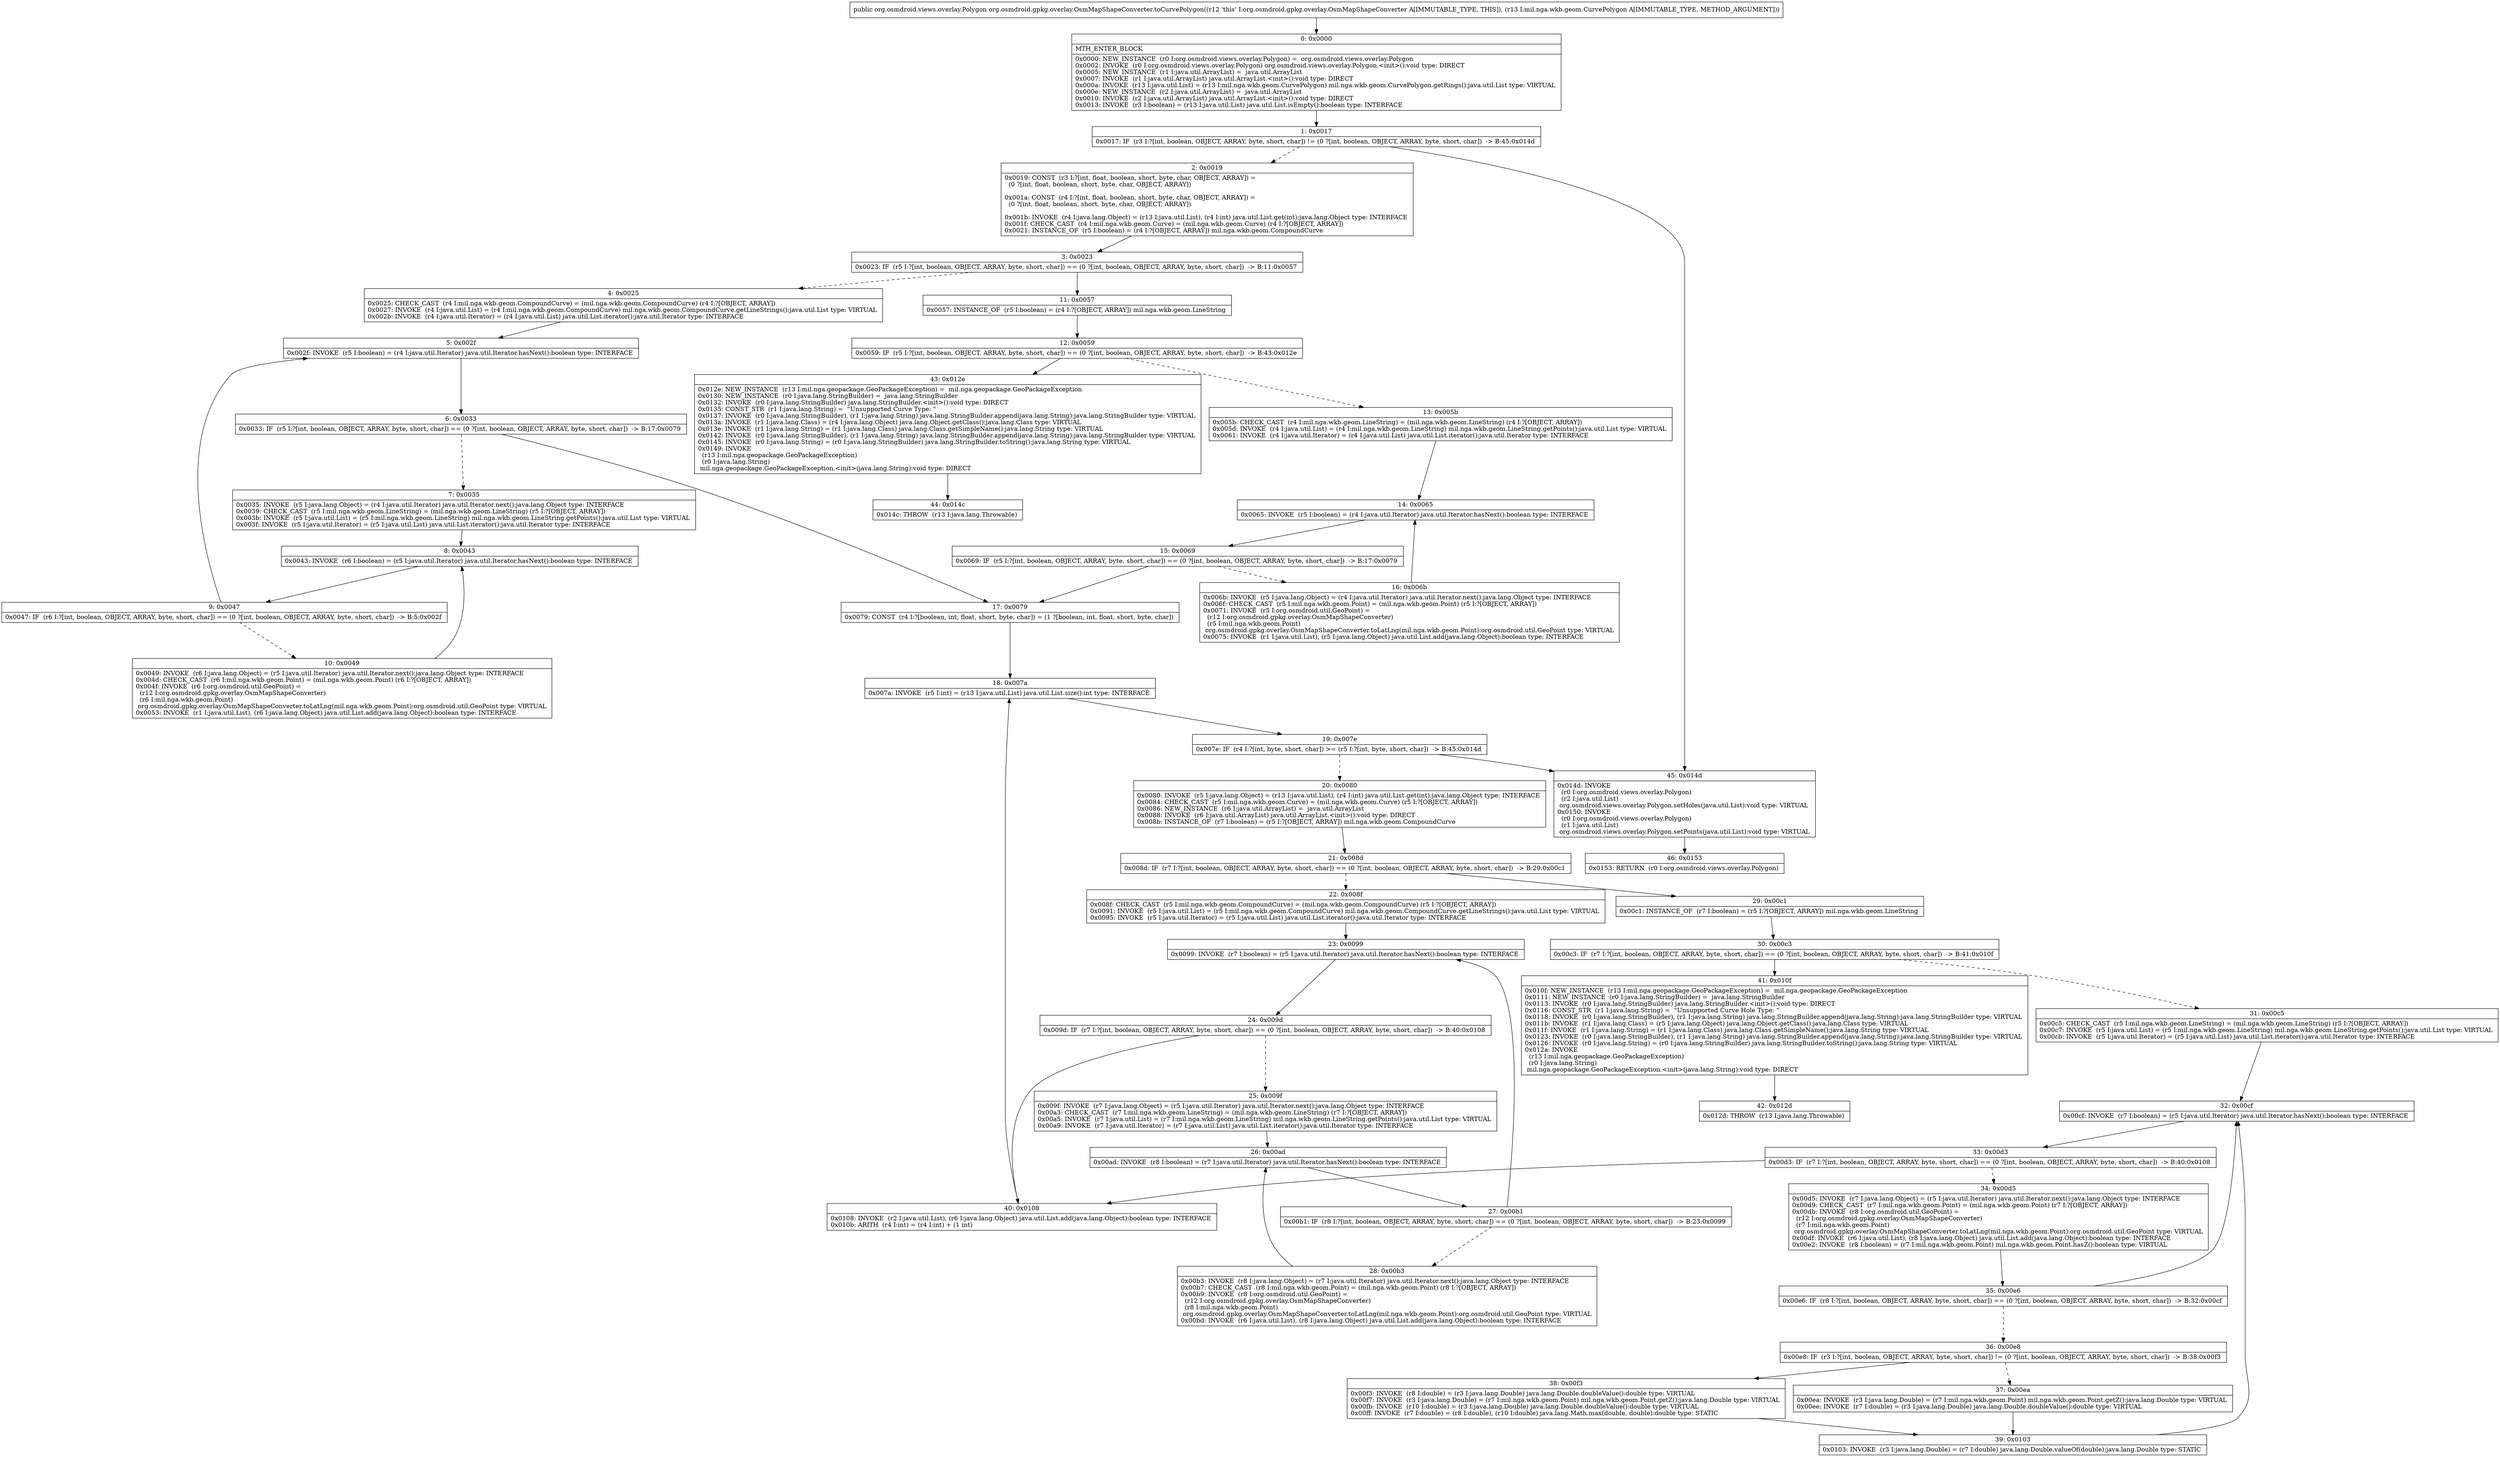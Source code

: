 digraph "CFG fororg.osmdroid.gpkg.overlay.OsmMapShapeConverter.toCurvePolygon(Lmil\/nga\/wkb\/geom\/CurvePolygon;)Lorg\/osmdroid\/views\/overlay\/Polygon;" {
Node_0 [shape=record,label="{0\:\ 0x0000|MTH_ENTER_BLOCK\l|0x0000: NEW_INSTANCE  (r0 I:org.osmdroid.views.overlay.Polygon) =  org.osmdroid.views.overlay.Polygon \l0x0002: INVOKE  (r0 I:org.osmdroid.views.overlay.Polygon) org.osmdroid.views.overlay.Polygon.\<init\>():void type: DIRECT \l0x0005: NEW_INSTANCE  (r1 I:java.util.ArrayList) =  java.util.ArrayList \l0x0007: INVOKE  (r1 I:java.util.ArrayList) java.util.ArrayList.\<init\>():void type: DIRECT \l0x000a: INVOKE  (r13 I:java.util.List) = (r13 I:mil.nga.wkb.geom.CurvePolygon) mil.nga.wkb.geom.CurvePolygon.getRings():java.util.List type: VIRTUAL \l0x000e: NEW_INSTANCE  (r2 I:java.util.ArrayList) =  java.util.ArrayList \l0x0010: INVOKE  (r2 I:java.util.ArrayList) java.util.ArrayList.\<init\>():void type: DIRECT \l0x0013: INVOKE  (r3 I:boolean) = (r13 I:java.util.List) java.util.List.isEmpty():boolean type: INTERFACE \l}"];
Node_1 [shape=record,label="{1\:\ 0x0017|0x0017: IF  (r3 I:?[int, boolean, OBJECT, ARRAY, byte, short, char]) != (0 ?[int, boolean, OBJECT, ARRAY, byte, short, char])  \-\> B:45:0x014d \l}"];
Node_2 [shape=record,label="{2\:\ 0x0019|0x0019: CONST  (r3 I:?[int, float, boolean, short, byte, char, OBJECT, ARRAY]) = \l  (0 ?[int, float, boolean, short, byte, char, OBJECT, ARRAY])\l \l0x001a: CONST  (r4 I:?[int, float, boolean, short, byte, char, OBJECT, ARRAY]) = \l  (0 ?[int, float, boolean, short, byte, char, OBJECT, ARRAY])\l \l0x001b: INVOKE  (r4 I:java.lang.Object) = (r13 I:java.util.List), (r4 I:int) java.util.List.get(int):java.lang.Object type: INTERFACE \l0x001f: CHECK_CAST  (r4 I:mil.nga.wkb.geom.Curve) = (mil.nga.wkb.geom.Curve) (r4 I:?[OBJECT, ARRAY]) \l0x0021: INSTANCE_OF  (r5 I:boolean) = (r4 I:?[OBJECT, ARRAY]) mil.nga.wkb.geom.CompoundCurve \l}"];
Node_3 [shape=record,label="{3\:\ 0x0023|0x0023: IF  (r5 I:?[int, boolean, OBJECT, ARRAY, byte, short, char]) == (0 ?[int, boolean, OBJECT, ARRAY, byte, short, char])  \-\> B:11:0x0057 \l}"];
Node_4 [shape=record,label="{4\:\ 0x0025|0x0025: CHECK_CAST  (r4 I:mil.nga.wkb.geom.CompoundCurve) = (mil.nga.wkb.geom.CompoundCurve) (r4 I:?[OBJECT, ARRAY]) \l0x0027: INVOKE  (r4 I:java.util.List) = (r4 I:mil.nga.wkb.geom.CompoundCurve) mil.nga.wkb.geom.CompoundCurve.getLineStrings():java.util.List type: VIRTUAL \l0x002b: INVOKE  (r4 I:java.util.Iterator) = (r4 I:java.util.List) java.util.List.iterator():java.util.Iterator type: INTERFACE \l}"];
Node_5 [shape=record,label="{5\:\ 0x002f|0x002f: INVOKE  (r5 I:boolean) = (r4 I:java.util.Iterator) java.util.Iterator.hasNext():boolean type: INTERFACE \l}"];
Node_6 [shape=record,label="{6\:\ 0x0033|0x0033: IF  (r5 I:?[int, boolean, OBJECT, ARRAY, byte, short, char]) == (0 ?[int, boolean, OBJECT, ARRAY, byte, short, char])  \-\> B:17:0x0079 \l}"];
Node_7 [shape=record,label="{7\:\ 0x0035|0x0035: INVOKE  (r5 I:java.lang.Object) = (r4 I:java.util.Iterator) java.util.Iterator.next():java.lang.Object type: INTERFACE \l0x0039: CHECK_CAST  (r5 I:mil.nga.wkb.geom.LineString) = (mil.nga.wkb.geom.LineString) (r5 I:?[OBJECT, ARRAY]) \l0x003b: INVOKE  (r5 I:java.util.List) = (r5 I:mil.nga.wkb.geom.LineString) mil.nga.wkb.geom.LineString.getPoints():java.util.List type: VIRTUAL \l0x003f: INVOKE  (r5 I:java.util.Iterator) = (r5 I:java.util.List) java.util.List.iterator():java.util.Iterator type: INTERFACE \l}"];
Node_8 [shape=record,label="{8\:\ 0x0043|0x0043: INVOKE  (r6 I:boolean) = (r5 I:java.util.Iterator) java.util.Iterator.hasNext():boolean type: INTERFACE \l}"];
Node_9 [shape=record,label="{9\:\ 0x0047|0x0047: IF  (r6 I:?[int, boolean, OBJECT, ARRAY, byte, short, char]) == (0 ?[int, boolean, OBJECT, ARRAY, byte, short, char])  \-\> B:5:0x002f \l}"];
Node_10 [shape=record,label="{10\:\ 0x0049|0x0049: INVOKE  (r6 I:java.lang.Object) = (r5 I:java.util.Iterator) java.util.Iterator.next():java.lang.Object type: INTERFACE \l0x004d: CHECK_CAST  (r6 I:mil.nga.wkb.geom.Point) = (mil.nga.wkb.geom.Point) (r6 I:?[OBJECT, ARRAY]) \l0x004f: INVOKE  (r6 I:org.osmdroid.util.GeoPoint) = \l  (r12 I:org.osmdroid.gpkg.overlay.OsmMapShapeConverter)\l  (r6 I:mil.nga.wkb.geom.Point)\l org.osmdroid.gpkg.overlay.OsmMapShapeConverter.toLatLng(mil.nga.wkb.geom.Point):org.osmdroid.util.GeoPoint type: VIRTUAL \l0x0053: INVOKE  (r1 I:java.util.List), (r6 I:java.lang.Object) java.util.List.add(java.lang.Object):boolean type: INTERFACE \l}"];
Node_11 [shape=record,label="{11\:\ 0x0057|0x0057: INSTANCE_OF  (r5 I:boolean) = (r4 I:?[OBJECT, ARRAY]) mil.nga.wkb.geom.LineString \l}"];
Node_12 [shape=record,label="{12\:\ 0x0059|0x0059: IF  (r5 I:?[int, boolean, OBJECT, ARRAY, byte, short, char]) == (0 ?[int, boolean, OBJECT, ARRAY, byte, short, char])  \-\> B:43:0x012e \l}"];
Node_13 [shape=record,label="{13\:\ 0x005b|0x005b: CHECK_CAST  (r4 I:mil.nga.wkb.geom.LineString) = (mil.nga.wkb.geom.LineString) (r4 I:?[OBJECT, ARRAY]) \l0x005d: INVOKE  (r4 I:java.util.List) = (r4 I:mil.nga.wkb.geom.LineString) mil.nga.wkb.geom.LineString.getPoints():java.util.List type: VIRTUAL \l0x0061: INVOKE  (r4 I:java.util.Iterator) = (r4 I:java.util.List) java.util.List.iterator():java.util.Iterator type: INTERFACE \l}"];
Node_14 [shape=record,label="{14\:\ 0x0065|0x0065: INVOKE  (r5 I:boolean) = (r4 I:java.util.Iterator) java.util.Iterator.hasNext():boolean type: INTERFACE \l}"];
Node_15 [shape=record,label="{15\:\ 0x0069|0x0069: IF  (r5 I:?[int, boolean, OBJECT, ARRAY, byte, short, char]) == (0 ?[int, boolean, OBJECT, ARRAY, byte, short, char])  \-\> B:17:0x0079 \l}"];
Node_16 [shape=record,label="{16\:\ 0x006b|0x006b: INVOKE  (r5 I:java.lang.Object) = (r4 I:java.util.Iterator) java.util.Iterator.next():java.lang.Object type: INTERFACE \l0x006f: CHECK_CAST  (r5 I:mil.nga.wkb.geom.Point) = (mil.nga.wkb.geom.Point) (r5 I:?[OBJECT, ARRAY]) \l0x0071: INVOKE  (r5 I:org.osmdroid.util.GeoPoint) = \l  (r12 I:org.osmdroid.gpkg.overlay.OsmMapShapeConverter)\l  (r5 I:mil.nga.wkb.geom.Point)\l org.osmdroid.gpkg.overlay.OsmMapShapeConverter.toLatLng(mil.nga.wkb.geom.Point):org.osmdroid.util.GeoPoint type: VIRTUAL \l0x0075: INVOKE  (r1 I:java.util.List), (r5 I:java.lang.Object) java.util.List.add(java.lang.Object):boolean type: INTERFACE \l}"];
Node_17 [shape=record,label="{17\:\ 0x0079|0x0079: CONST  (r4 I:?[boolean, int, float, short, byte, char]) = (1 ?[boolean, int, float, short, byte, char]) \l}"];
Node_18 [shape=record,label="{18\:\ 0x007a|0x007a: INVOKE  (r5 I:int) = (r13 I:java.util.List) java.util.List.size():int type: INTERFACE \l}"];
Node_19 [shape=record,label="{19\:\ 0x007e|0x007e: IF  (r4 I:?[int, byte, short, char]) \>= (r5 I:?[int, byte, short, char])  \-\> B:45:0x014d \l}"];
Node_20 [shape=record,label="{20\:\ 0x0080|0x0080: INVOKE  (r5 I:java.lang.Object) = (r13 I:java.util.List), (r4 I:int) java.util.List.get(int):java.lang.Object type: INTERFACE \l0x0084: CHECK_CAST  (r5 I:mil.nga.wkb.geom.Curve) = (mil.nga.wkb.geom.Curve) (r5 I:?[OBJECT, ARRAY]) \l0x0086: NEW_INSTANCE  (r6 I:java.util.ArrayList) =  java.util.ArrayList \l0x0088: INVOKE  (r6 I:java.util.ArrayList) java.util.ArrayList.\<init\>():void type: DIRECT \l0x008b: INSTANCE_OF  (r7 I:boolean) = (r5 I:?[OBJECT, ARRAY]) mil.nga.wkb.geom.CompoundCurve \l}"];
Node_21 [shape=record,label="{21\:\ 0x008d|0x008d: IF  (r7 I:?[int, boolean, OBJECT, ARRAY, byte, short, char]) == (0 ?[int, boolean, OBJECT, ARRAY, byte, short, char])  \-\> B:29:0x00c1 \l}"];
Node_22 [shape=record,label="{22\:\ 0x008f|0x008f: CHECK_CAST  (r5 I:mil.nga.wkb.geom.CompoundCurve) = (mil.nga.wkb.geom.CompoundCurve) (r5 I:?[OBJECT, ARRAY]) \l0x0091: INVOKE  (r5 I:java.util.List) = (r5 I:mil.nga.wkb.geom.CompoundCurve) mil.nga.wkb.geom.CompoundCurve.getLineStrings():java.util.List type: VIRTUAL \l0x0095: INVOKE  (r5 I:java.util.Iterator) = (r5 I:java.util.List) java.util.List.iterator():java.util.Iterator type: INTERFACE \l}"];
Node_23 [shape=record,label="{23\:\ 0x0099|0x0099: INVOKE  (r7 I:boolean) = (r5 I:java.util.Iterator) java.util.Iterator.hasNext():boolean type: INTERFACE \l}"];
Node_24 [shape=record,label="{24\:\ 0x009d|0x009d: IF  (r7 I:?[int, boolean, OBJECT, ARRAY, byte, short, char]) == (0 ?[int, boolean, OBJECT, ARRAY, byte, short, char])  \-\> B:40:0x0108 \l}"];
Node_25 [shape=record,label="{25\:\ 0x009f|0x009f: INVOKE  (r7 I:java.lang.Object) = (r5 I:java.util.Iterator) java.util.Iterator.next():java.lang.Object type: INTERFACE \l0x00a3: CHECK_CAST  (r7 I:mil.nga.wkb.geom.LineString) = (mil.nga.wkb.geom.LineString) (r7 I:?[OBJECT, ARRAY]) \l0x00a5: INVOKE  (r7 I:java.util.List) = (r7 I:mil.nga.wkb.geom.LineString) mil.nga.wkb.geom.LineString.getPoints():java.util.List type: VIRTUAL \l0x00a9: INVOKE  (r7 I:java.util.Iterator) = (r7 I:java.util.List) java.util.List.iterator():java.util.Iterator type: INTERFACE \l}"];
Node_26 [shape=record,label="{26\:\ 0x00ad|0x00ad: INVOKE  (r8 I:boolean) = (r7 I:java.util.Iterator) java.util.Iterator.hasNext():boolean type: INTERFACE \l}"];
Node_27 [shape=record,label="{27\:\ 0x00b1|0x00b1: IF  (r8 I:?[int, boolean, OBJECT, ARRAY, byte, short, char]) == (0 ?[int, boolean, OBJECT, ARRAY, byte, short, char])  \-\> B:23:0x0099 \l}"];
Node_28 [shape=record,label="{28\:\ 0x00b3|0x00b3: INVOKE  (r8 I:java.lang.Object) = (r7 I:java.util.Iterator) java.util.Iterator.next():java.lang.Object type: INTERFACE \l0x00b7: CHECK_CAST  (r8 I:mil.nga.wkb.geom.Point) = (mil.nga.wkb.geom.Point) (r8 I:?[OBJECT, ARRAY]) \l0x00b9: INVOKE  (r8 I:org.osmdroid.util.GeoPoint) = \l  (r12 I:org.osmdroid.gpkg.overlay.OsmMapShapeConverter)\l  (r8 I:mil.nga.wkb.geom.Point)\l org.osmdroid.gpkg.overlay.OsmMapShapeConverter.toLatLng(mil.nga.wkb.geom.Point):org.osmdroid.util.GeoPoint type: VIRTUAL \l0x00bd: INVOKE  (r6 I:java.util.List), (r8 I:java.lang.Object) java.util.List.add(java.lang.Object):boolean type: INTERFACE \l}"];
Node_29 [shape=record,label="{29\:\ 0x00c1|0x00c1: INSTANCE_OF  (r7 I:boolean) = (r5 I:?[OBJECT, ARRAY]) mil.nga.wkb.geom.LineString \l}"];
Node_30 [shape=record,label="{30\:\ 0x00c3|0x00c3: IF  (r7 I:?[int, boolean, OBJECT, ARRAY, byte, short, char]) == (0 ?[int, boolean, OBJECT, ARRAY, byte, short, char])  \-\> B:41:0x010f \l}"];
Node_31 [shape=record,label="{31\:\ 0x00c5|0x00c5: CHECK_CAST  (r5 I:mil.nga.wkb.geom.LineString) = (mil.nga.wkb.geom.LineString) (r5 I:?[OBJECT, ARRAY]) \l0x00c7: INVOKE  (r5 I:java.util.List) = (r5 I:mil.nga.wkb.geom.LineString) mil.nga.wkb.geom.LineString.getPoints():java.util.List type: VIRTUAL \l0x00cb: INVOKE  (r5 I:java.util.Iterator) = (r5 I:java.util.List) java.util.List.iterator():java.util.Iterator type: INTERFACE \l}"];
Node_32 [shape=record,label="{32\:\ 0x00cf|0x00cf: INVOKE  (r7 I:boolean) = (r5 I:java.util.Iterator) java.util.Iterator.hasNext():boolean type: INTERFACE \l}"];
Node_33 [shape=record,label="{33\:\ 0x00d3|0x00d3: IF  (r7 I:?[int, boolean, OBJECT, ARRAY, byte, short, char]) == (0 ?[int, boolean, OBJECT, ARRAY, byte, short, char])  \-\> B:40:0x0108 \l}"];
Node_34 [shape=record,label="{34\:\ 0x00d5|0x00d5: INVOKE  (r7 I:java.lang.Object) = (r5 I:java.util.Iterator) java.util.Iterator.next():java.lang.Object type: INTERFACE \l0x00d9: CHECK_CAST  (r7 I:mil.nga.wkb.geom.Point) = (mil.nga.wkb.geom.Point) (r7 I:?[OBJECT, ARRAY]) \l0x00db: INVOKE  (r8 I:org.osmdroid.util.GeoPoint) = \l  (r12 I:org.osmdroid.gpkg.overlay.OsmMapShapeConverter)\l  (r7 I:mil.nga.wkb.geom.Point)\l org.osmdroid.gpkg.overlay.OsmMapShapeConverter.toLatLng(mil.nga.wkb.geom.Point):org.osmdroid.util.GeoPoint type: VIRTUAL \l0x00df: INVOKE  (r6 I:java.util.List), (r8 I:java.lang.Object) java.util.List.add(java.lang.Object):boolean type: INTERFACE \l0x00e2: INVOKE  (r8 I:boolean) = (r7 I:mil.nga.wkb.geom.Point) mil.nga.wkb.geom.Point.hasZ():boolean type: VIRTUAL \l}"];
Node_35 [shape=record,label="{35\:\ 0x00e6|0x00e6: IF  (r8 I:?[int, boolean, OBJECT, ARRAY, byte, short, char]) == (0 ?[int, boolean, OBJECT, ARRAY, byte, short, char])  \-\> B:32:0x00cf \l}"];
Node_36 [shape=record,label="{36\:\ 0x00e8|0x00e8: IF  (r3 I:?[int, boolean, OBJECT, ARRAY, byte, short, char]) != (0 ?[int, boolean, OBJECT, ARRAY, byte, short, char])  \-\> B:38:0x00f3 \l}"];
Node_37 [shape=record,label="{37\:\ 0x00ea|0x00ea: INVOKE  (r3 I:java.lang.Double) = (r7 I:mil.nga.wkb.geom.Point) mil.nga.wkb.geom.Point.getZ():java.lang.Double type: VIRTUAL \l0x00ee: INVOKE  (r7 I:double) = (r3 I:java.lang.Double) java.lang.Double.doubleValue():double type: VIRTUAL \l}"];
Node_38 [shape=record,label="{38\:\ 0x00f3|0x00f3: INVOKE  (r8 I:double) = (r3 I:java.lang.Double) java.lang.Double.doubleValue():double type: VIRTUAL \l0x00f7: INVOKE  (r3 I:java.lang.Double) = (r7 I:mil.nga.wkb.geom.Point) mil.nga.wkb.geom.Point.getZ():java.lang.Double type: VIRTUAL \l0x00fb: INVOKE  (r10 I:double) = (r3 I:java.lang.Double) java.lang.Double.doubleValue():double type: VIRTUAL \l0x00ff: INVOKE  (r7 I:double) = (r8 I:double), (r10 I:double) java.lang.Math.max(double, double):double type: STATIC \l}"];
Node_39 [shape=record,label="{39\:\ 0x0103|0x0103: INVOKE  (r3 I:java.lang.Double) = (r7 I:double) java.lang.Double.valueOf(double):java.lang.Double type: STATIC \l}"];
Node_40 [shape=record,label="{40\:\ 0x0108|0x0108: INVOKE  (r2 I:java.util.List), (r6 I:java.lang.Object) java.util.List.add(java.lang.Object):boolean type: INTERFACE \l0x010b: ARITH  (r4 I:int) = (r4 I:int) + (1 int) \l}"];
Node_41 [shape=record,label="{41\:\ 0x010f|0x010f: NEW_INSTANCE  (r13 I:mil.nga.geopackage.GeoPackageException) =  mil.nga.geopackage.GeoPackageException \l0x0111: NEW_INSTANCE  (r0 I:java.lang.StringBuilder) =  java.lang.StringBuilder \l0x0113: INVOKE  (r0 I:java.lang.StringBuilder) java.lang.StringBuilder.\<init\>():void type: DIRECT \l0x0116: CONST_STR  (r1 I:java.lang.String) =  \"Unsupported Curve Hole Type: \" \l0x0118: INVOKE  (r0 I:java.lang.StringBuilder), (r1 I:java.lang.String) java.lang.StringBuilder.append(java.lang.String):java.lang.StringBuilder type: VIRTUAL \l0x011b: INVOKE  (r1 I:java.lang.Class) = (r5 I:java.lang.Object) java.lang.Object.getClass():java.lang.Class type: VIRTUAL \l0x011f: INVOKE  (r1 I:java.lang.String) = (r1 I:java.lang.Class) java.lang.Class.getSimpleName():java.lang.String type: VIRTUAL \l0x0123: INVOKE  (r0 I:java.lang.StringBuilder), (r1 I:java.lang.String) java.lang.StringBuilder.append(java.lang.String):java.lang.StringBuilder type: VIRTUAL \l0x0126: INVOKE  (r0 I:java.lang.String) = (r0 I:java.lang.StringBuilder) java.lang.StringBuilder.toString():java.lang.String type: VIRTUAL \l0x012a: INVOKE  \l  (r13 I:mil.nga.geopackage.GeoPackageException)\l  (r0 I:java.lang.String)\l mil.nga.geopackage.GeoPackageException.\<init\>(java.lang.String):void type: DIRECT \l}"];
Node_42 [shape=record,label="{42\:\ 0x012d|0x012d: THROW  (r13 I:java.lang.Throwable) \l}"];
Node_43 [shape=record,label="{43\:\ 0x012e|0x012e: NEW_INSTANCE  (r13 I:mil.nga.geopackage.GeoPackageException) =  mil.nga.geopackage.GeoPackageException \l0x0130: NEW_INSTANCE  (r0 I:java.lang.StringBuilder) =  java.lang.StringBuilder \l0x0132: INVOKE  (r0 I:java.lang.StringBuilder) java.lang.StringBuilder.\<init\>():void type: DIRECT \l0x0135: CONST_STR  (r1 I:java.lang.String) =  \"Unsupported Curve Type: \" \l0x0137: INVOKE  (r0 I:java.lang.StringBuilder), (r1 I:java.lang.String) java.lang.StringBuilder.append(java.lang.String):java.lang.StringBuilder type: VIRTUAL \l0x013a: INVOKE  (r1 I:java.lang.Class) = (r4 I:java.lang.Object) java.lang.Object.getClass():java.lang.Class type: VIRTUAL \l0x013e: INVOKE  (r1 I:java.lang.String) = (r1 I:java.lang.Class) java.lang.Class.getSimpleName():java.lang.String type: VIRTUAL \l0x0142: INVOKE  (r0 I:java.lang.StringBuilder), (r1 I:java.lang.String) java.lang.StringBuilder.append(java.lang.String):java.lang.StringBuilder type: VIRTUAL \l0x0145: INVOKE  (r0 I:java.lang.String) = (r0 I:java.lang.StringBuilder) java.lang.StringBuilder.toString():java.lang.String type: VIRTUAL \l0x0149: INVOKE  \l  (r13 I:mil.nga.geopackage.GeoPackageException)\l  (r0 I:java.lang.String)\l mil.nga.geopackage.GeoPackageException.\<init\>(java.lang.String):void type: DIRECT \l}"];
Node_44 [shape=record,label="{44\:\ 0x014c|0x014c: THROW  (r13 I:java.lang.Throwable) \l}"];
Node_45 [shape=record,label="{45\:\ 0x014d|0x014d: INVOKE  \l  (r0 I:org.osmdroid.views.overlay.Polygon)\l  (r2 I:java.util.List)\l org.osmdroid.views.overlay.Polygon.setHoles(java.util.List):void type: VIRTUAL \l0x0150: INVOKE  \l  (r0 I:org.osmdroid.views.overlay.Polygon)\l  (r1 I:java.util.List)\l org.osmdroid.views.overlay.Polygon.setPoints(java.util.List):void type: VIRTUAL \l}"];
Node_46 [shape=record,label="{46\:\ 0x0153|0x0153: RETURN  (r0 I:org.osmdroid.views.overlay.Polygon) \l}"];
MethodNode[shape=record,label="{public org.osmdroid.views.overlay.Polygon org.osmdroid.gpkg.overlay.OsmMapShapeConverter.toCurvePolygon((r12 'this' I:org.osmdroid.gpkg.overlay.OsmMapShapeConverter A[IMMUTABLE_TYPE, THIS]), (r13 I:mil.nga.wkb.geom.CurvePolygon A[IMMUTABLE_TYPE, METHOD_ARGUMENT])) }"];
MethodNode -> Node_0;
Node_0 -> Node_1;
Node_1 -> Node_2[style=dashed];
Node_1 -> Node_45;
Node_2 -> Node_3;
Node_3 -> Node_4[style=dashed];
Node_3 -> Node_11;
Node_4 -> Node_5;
Node_5 -> Node_6;
Node_6 -> Node_7[style=dashed];
Node_6 -> Node_17;
Node_7 -> Node_8;
Node_8 -> Node_9;
Node_9 -> Node_5;
Node_9 -> Node_10[style=dashed];
Node_10 -> Node_8;
Node_11 -> Node_12;
Node_12 -> Node_13[style=dashed];
Node_12 -> Node_43;
Node_13 -> Node_14;
Node_14 -> Node_15;
Node_15 -> Node_16[style=dashed];
Node_15 -> Node_17;
Node_16 -> Node_14;
Node_17 -> Node_18;
Node_18 -> Node_19;
Node_19 -> Node_20[style=dashed];
Node_19 -> Node_45;
Node_20 -> Node_21;
Node_21 -> Node_22[style=dashed];
Node_21 -> Node_29;
Node_22 -> Node_23;
Node_23 -> Node_24;
Node_24 -> Node_25[style=dashed];
Node_24 -> Node_40;
Node_25 -> Node_26;
Node_26 -> Node_27;
Node_27 -> Node_23;
Node_27 -> Node_28[style=dashed];
Node_28 -> Node_26;
Node_29 -> Node_30;
Node_30 -> Node_31[style=dashed];
Node_30 -> Node_41;
Node_31 -> Node_32;
Node_32 -> Node_33;
Node_33 -> Node_34[style=dashed];
Node_33 -> Node_40;
Node_34 -> Node_35;
Node_35 -> Node_32;
Node_35 -> Node_36[style=dashed];
Node_36 -> Node_37[style=dashed];
Node_36 -> Node_38;
Node_37 -> Node_39;
Node_38 -> Node_39;
Node_39 -> Node_32;
Node_40 -> Node_18;
Node_41 -> Node_42;
Node_43 -> Node_44;
Node_45 -> Node_46;
}

